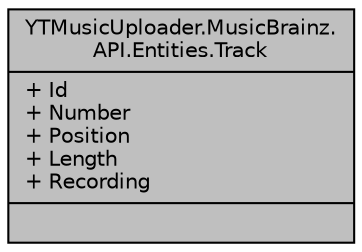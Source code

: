 digraph "YTMusicUploader.MusicBrainz.API.Entities.Track"
{
 // LATEX_PDF_SIZE
  edge [fontname="Helvetica",fontsize="10",labelfontname="Helvetica",labelfontsize="10"];
  node [fontname="Helvetica",fontsize="10",shape=record];
  Node1 [label="{YTMusicUploader.MusicBrainz.\lAPI.Entities.Track\n|+ Id\l+ Number\l+ Position\l+ Length\l+ Recording\l|}",height=0.2,width=0.4,color="black", fillcolor="grey75", style="filled", fontcolor="black",tooltip="In MusicBrainz, a track is the way a recording is represented on a particular release (or,..."];
}
